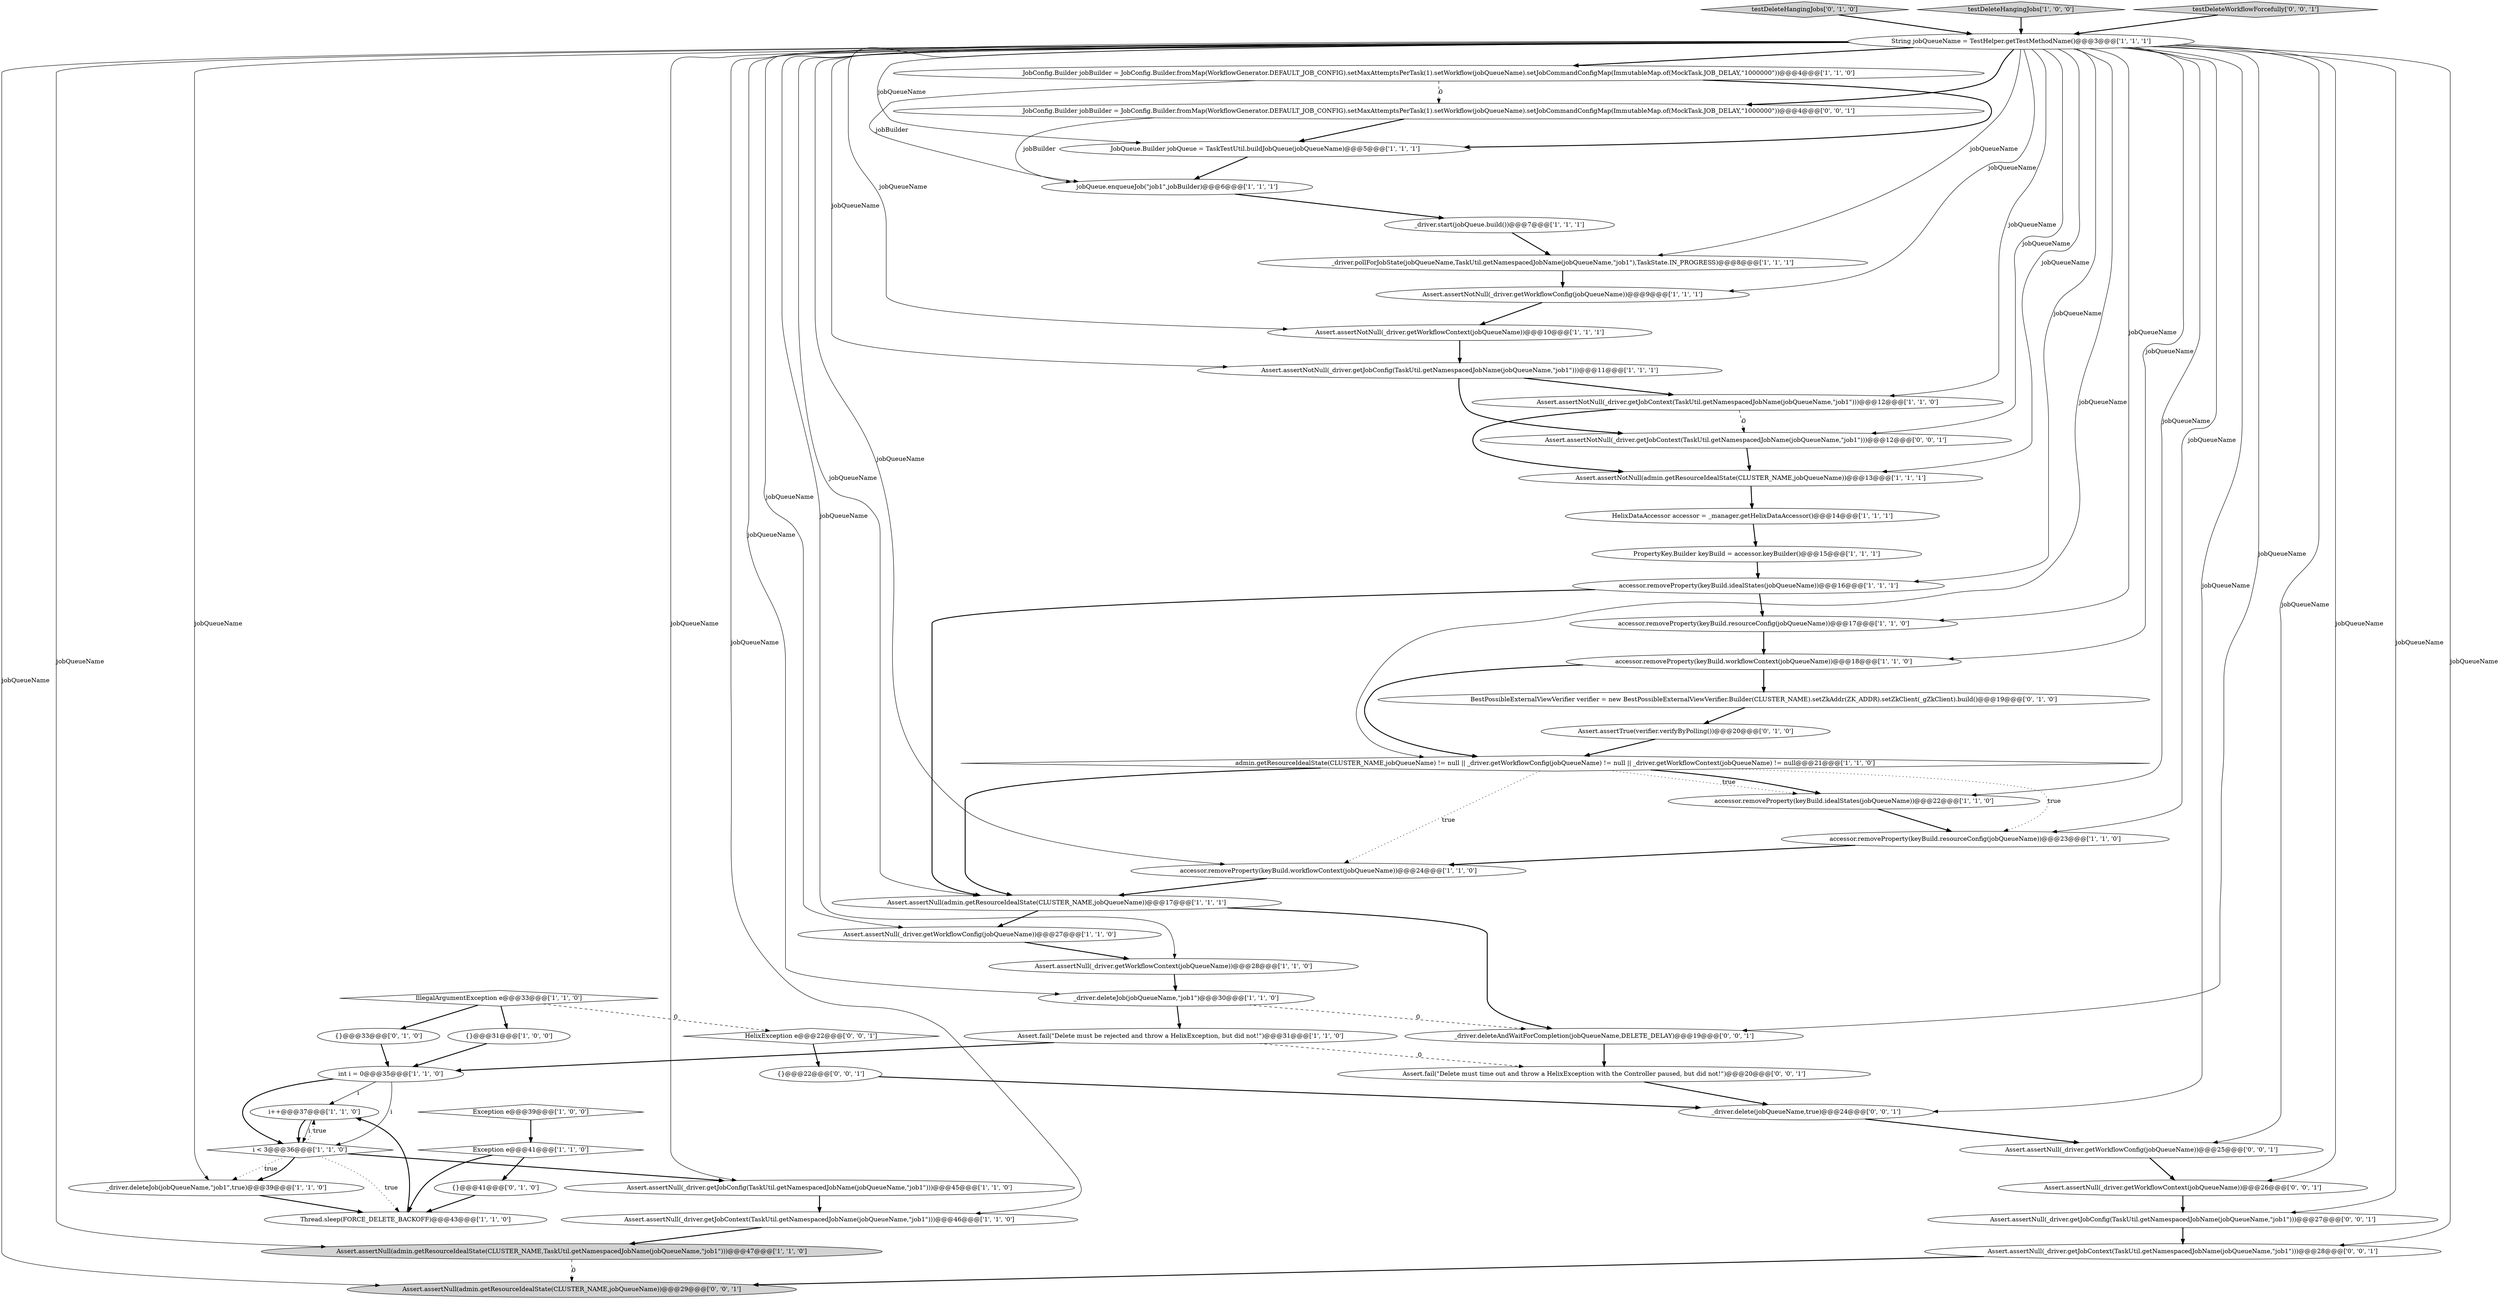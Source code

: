 digraph {
12 [style = filled, label = "accessor.removeProperty(keyBuild.resourceConfig(jobQueueName))@@@17@@@['1', '1', '0']", fillcolor = white, shape = ellipse image = "AAA0AAABBB1BBB"];
20 [style = filled, label = "Thread.sleep(FORCE_DELETE_BACKOFF)@@@43@@@['1', '1', '0']", fillcolor = white, shape = ellipse image = "AAA0AAABBB1BBB"];
44 [style = filled, label = "Assert.assertNotNull(_driver.getJobContext(TaskUtil.getNamespacedJobName(jobQueueName,\"job1\")))@@@12@@@['0', '0', '1']", fillcolor = white, shape = ellipse image = "AAA0AAABBB3BBB"];
21 [style = filled, label = "accessor.removeProperty(keyBuild.idealStates(jobQueueName))@@@16@@@['1', '1', '1']", fillcolor = white, shape = ellipse image = "AAA0AAABBB1BBB"];
5 [style = filled, label = "Assert.assertNotNull(_driver.getWorkflowConfig(jobQueueName))@@@9@@@['1', '1', '1']", fillcolor = white, shape = ellipse image = "AAA0AAABBB1BBB"];
34 [style = filled, label = "_driver.pollForJobState(jobQueueName,TaskUtil.getNamespacedJobName(jobQueueName,\"job1\"),TaskState.IN_PROGRESS)@@@8@@@['1', '1', '1']", fillcolor = white, shape = ellipse image = "AAA0AAABBB1BBB"];
31 [style = filled, label = "Assert.assertNull(_driver.getJobContext(TaskUtil.getNamespacedJobName(jobQueueName,\"job1\")))@@@46@@@['1', '1', '0']", fillcolor = white, shape = ellipse image = "AAA0AAABBB1BBB"];
26 [style = filled, label = "admin.getResourceIdealState(CLUSTER_NAME,jobQueueName) != null || _driver.getWorkflowConfig(jobQueueName) != null || _driver.getWorkflowContext(jobQueueName) != null@@@21@@@['1', '1', '0']", fillcolor = white, shape = diamond image = "AAA0AAABBB1BBB"];
2 [style = filled, label = "Assert.assertNull(_driver.getWorkflowConfig(jobQueueName))@@@27@@@['1', '1', '0']", fillcolor = white, shape = ellipse image = "AAA0AAABBB1BBB"];
15 [style = filled, label = "Assert.assertNull(_driver.getWorkflowContext(jobQueueName))@@@28@@@['1', '1', '0']", fillcolor = white, shape = ellipse image = "AAA0AAABBB1BBB"];
32 [style = filled, label = "accessor.removeProperty(keyBuild.workflowContext(jobQueueName))@@@18@@@['1', '1', '0']", fillcolor = white, shape = ellipse image = "AAA0AAABBB1BBB"];
19 [style = filled, label = "String jobQueueName = TestHelper.getTestMethodName()@@@3@@@['1', '1', '1']", fillcolor = white, shape = ellipse image = "AAA0AAABBB1BBB"];
41 [style = filled, label = "testDeleteHangingJobs['0', '1', '0']", fillcolor = lightgray, shape = diamond image = "AAA0AAABBB2BBB"];
45 [style = filled, label = "Assert.fail(\"Delete must time out and throw a HelixException with the Controller paused, but did not!\")@@@20@@@['0', '0', '1']", fillcolor = white, shape = ellipse image = "AAA0AAABBB3BBB"];
3 [style = filled, label = "Assert.assertNotNull(admin.getResourceIdealState(CLUSTER_NAME,jobQueueName))@@@13@@@['1', '1', '1']", fillcolor = white, shape = ellipse image = "AAA0AAABBB1BBB"];
0 [style = filled, label = "Assert.fail(\"Delete must be rejected and throw a HelixException, but did not!\")@@@31@@@['1', '1', '0']", fillcolor = white, shape = ellipse image = "AAA0AAABBB1BBB"];
27 [style = filled, label = "{}@@@31@@@['1', '0', '0']", fillcolor = white, shape = ellipse image = "AAA0AAABBB1BBB"];
36 [style = filled, label = "testDeleteHangingJobs['1', '0', '0']", fillcolor = lightgray, shape = diamond image = "AAA0AAABBB1BBB"];
25 [style = filled, label = "JobQueue.Builder jobQueue = TaskTestUtil.buildJobQueue(jobQueueName)@@@5@@@['1', '1', '1']", fillcolor = white, shape = ellipse image = "AAA0AAABBB1BBB"];
53 [style = filled, label = "_driver.deleteAndWaitForCompletion(jobQueueName,DELETE_DELAY)@@@19@@@['0', '0', '1']", fillcolor = white, shape = ellipse image = "AAA0AAABBB3BBB"];
52 [style = filled, label = "Assert.assertNull(_driver.getJobConfig(TaskUtil.getNamespacedJobName(jobQueueName,\"job1\")))@@@27@@@['0', '0', '1']", fillcolor = white, shape = ellipse image = "AAA0AAABBB3BBB"];
4 [style = filled, label = "Assert.assertNull(admin.getResourceIdealState(CLUSTER_NAME,TaskUtil.getNamespacedJobName(jobQueueName,\"job1\")))@@@47@@@['1', '1', '0']", fillcolor = lightgray, shape = ellipse image = "AAA0AAABBB1BBB"];
13 [style = filled, label = "accessor.removeProperty(keyBuild.workflowContext(jobQueueName))@@@24@@@['1', '1', '0']", fillcolor = white, shape = ellipse image = "AAA0AAABBB1BBB"];
33 [style = filled, label = "accessor.removeProperty(keyBuild.resourceConfig(jobQueueName))@@@23@@@['1', '1', '0']", fillcolor = white, shape = ellipse image = "AAA0AAABBB1BBB"];
54 [style = filled, label = "JobConfig.Builder jobBuilder = JobConfig.Builder.fromMap(WorkflowGenerator.DEFAULT_JOB_CONFIG).setMaxAttemptsPerTask(1).setWorkflow(jobQueueName).setJobCommandConfigMap(ImmutableMap.of(MockTask.JOB_DELAY,\"1000000\"))@@@4@@@['0', '0', '1']", fillcolor = white, shape = ellipse image = "AAA0AAABBB3BBB"];
8 [style = filled, label = "jobQueue.enqueueJob(\"job1\",jobBuilder)@@@6@@@['1', '1', '1']", fillcolor = white, shape = ellipse image = "AAA0AAABBB1BBB"];
46 [style = filled, label = "HelixException e@@@22@@@['0', '0', '1']", fillcolor = white, shape = diamond image = "AAA0AAABBB3BBB"];
37 [style = filled, label = "Exception e@@@41@@@['1', '1', '0']", fillcolor = white, shape = diamond image = "AAA0AAABBB1BBB"];
10 [style = filled, label = "Assert.assertNotNull(_driver.getJobContext(TaskUtil.getNamespacedJobName(jobQueueName,\"job1\")))@@@12@@@['1', '1', '0']", fillcolor = white, shape = ellipse image = "AAA0AAABBB1BBB"];
49 [style = filled, label = "Assert.assertNull(_driver.getWorkflowContext(jobQueueName))@@@26@@@['0', '0', '1']", fillcolor = white, shape = ellipse image = "AAA0AAABBB3BBB"];
38 [style = filled, label = "{}@@@33@@@['0', '1', '0']", fillcolor = white, shape = ellipse image = "AAA0AAABBB2BBB"];
51 [style = filled, label = "Assert.assertNull(_driver.getJobContext(TaskUtil.getNamespacedJobName(jobQueueName,\"job1\")))@@@28@@@['0', '0', '1']", fillcolor = white, shape = ellipse image = "AAA0AAABBB3BBB"];
17 [style = filled, label = "Assert.assertNotNull(_driver.getWorkflowContext(jobQueueName))@@@10@@@['1', '1', '1']", fillcolor = white, shape = ellipse image = "AAA0AAABBB1BBB"];
18 [style = filled, label = "_driver.start(jobQueue.build())@@@7@@@['1', '1', '1']", fillcolor = white, shape = ellipse image = "AAA0AAABBB1BBB"];
28 [style = filled, label = "Assert.assertNull(admin.getResourceIdealState(CLUSTER_NAME,jobQueueName))@@@17@@@['1', '1', '1']", fillcolor = white, shape = ellipse image = "AAA0AAABBB1BBB"];
35 [style = filled, label = "i++@@@37@@@['1', '1', '0']", fillcolor = white, shape = ellipse image = "AAA0AAABBB1BBB"];
40 [style = filled, label = "BestPossibleExternalViewVerifier verifier = new BestPossibleExternalViewVerifier.Builder(CLUSTER_NAME).setZkAddr(ZK_ADDR).setZkClient(_gZkClient).build()@@@19@@@['0', '1', '0']", fillcolor = white, shape = ellipse image = "AAA1AAABBB2BBB"];
43 [style = filled, label = "{}@@@22@@@['0', '0', '1']", fillcolor = white, shape = ellipse image = "AAA0AAABBB3BBB"];
30 [style = filled, label = "accessor.removeProperty(keyBuild.idealStates(jobQueueName))@@@22@@@['1', '1', '0']", fillcolor = white, shape = ellipse image = "AAA0AAABBB1BBB"];
39 [style = filled, label = "{}@@@41@@@['0', '1', '0']", fillcolor = white, shape = ellipse image = "AAA0AAABBB2BBB"];
23 [style = filled, label = "_driver.deleteJob(jobQueueName,\"job1\")@@@30@@@['1', '1', '0']", fillcolor = white, shape = ellipse image = "AAA0AAABBB1BBB"];
11 [style = filled, label = "Assert.assertNull(_driver.getJobConfig(TaskUtil.getNamespacedJobName(jobQueueName,\"job1\")))@@@45@@@['1', '1', '0']", fillcolor = white, shape = ellipse image = "AAA0AAABBB1BBB"];
6 [style = filled, label = "PropertyKey.Builder keyBuild = accessor.keyBuilder()@@@15@@@['1', '1', '1']", fillcolor = white, shape = ellipse image = "AAA0AAABBB1BBB"];
16 [style = filled, label = "HelixDataAccessor accessor = _manager.getHelixDataAccessor()@@@14@@@['1', '1', '1']", fillcolor = white, shape = ellipse image = "AAA0AAABBB1BBB"];
47 [style = filled, label = "Assert.assertNull(_driver.getWorkflowConfig(jobQueueName))@@@25@@@['0', '0', '1']", fillcolor = white, shape = ellipse image = "AAA0AAABBB3BBB"];
48 [style = filled, label = "_driver.delete(jobQueueName,true)@@@24@@@['0', '0', '1']", fillcolor = white, shape = ellipse image = "AAA0AAABBB3BBB"];
1 [style = filled, label = "i < 3@@@36@@@['1', '1', '0']", fillcolor = white, shape = diamond image = "AAA0AAABBB1BBB"];
50 [style = filled, label = "Assert.assertNull(admin.getResourceIdealState(CLUSTER_NAME,jobQueueName))@@@29@@@['0', '0', '1']", fillcolor = lightgray, shape = ellipse image = "AAA0AAABBB3BBB"];
29 [style = filled, label = "IllegalArgumentException e@@@33@@@['1', '1', '0']", fillcolor = white, shape = diamond image = "AAA0AAABBB1BBB"];
7 [style = filled, label = "_driver.deleteJob(jobQueueName,\"job1\",true)@@@39@@@['1', '1', '0']", fillcolor = white, shape = ellipse image = "AAA0AAABBB1BBB"];
14 [style = filled, label = "int i = 0@@@35@@@['1', '1', '0']", fillcolor = white, shape = ellipse image = "AAA0AAABBB1BBB"];
9 [style = filled, label = "Assert.assertNotNull(_driver.getJobConfig(TaskUtil.getNamespacedJobName(jobQueueName,\"job1\")))@@@11@@@['1', '1', '1']", fillcolor = white, shape = ellipse image = "AAA0AAABBB1BBB"];
42 [style = filled, label = "Assert.assertTrue(verifier.verifyByPolling())@@@20@@@['0', '1', '0']", fillcolor = white, shape = ellipse image = "AAA1AAABBB2BBB"];
22 [style = filled, label = "JobConfig.Builder jobBuilder = JobConfig.Builder.fromMap(WorkflowGenerator.DEFAULT_JOB_CONFIG).setMaxAttemptsPerTask(1).setWorkflow(jobQueueName).setJobCommandConfigMap(ImmutableMap.of(MockTask.JOB_DELAY,\"1000000\"))@@@4@@@['1', '1', '0']", fillcolor = white, shape = ellipse image = "AAA0AAABBB1BBB"];
24 [style = filled, label = "Exception e@@@39@@@['1', '0', '0']", fillcolor = white, shape = diamond image = "AAA0AAABBB1BBB"];
55 [style = filled, label = "testDeleteWorkflowForcefully['0', '0', '1']", fillcolor = lightgray, shape = diamond image = "AAA0AAABBB3BBB"];
19->50 [style = solid, label="jobQueueName"];
43->48 [style = bold, label=""];
44->3 [style = bold, label=""];
19->48 [style = solid, label="jobQueueName"];
45->48 [style = bold, label=""];
23->53 [style = dashed, label="0"];
19->22 [style = bold, label=""];
19->13 [style = solid, label="jobQueueName"];
19->9 [style = solid, label="jobQueueName"];
19->53 [style = solid, label="jobQueueName"];
19->49 [style = solid, label="jobQueueName"];
10->3 [style = bold, label=""];
1->11 [style = bold, label=""];
5->17 [style = bold, label=""];
6->21 [style = bold, label=""];
12->32 [style = bold, label=""];
19->12 [style = solid, label="jobQueueName"];
16->6 [style = bold, label=""];
1->20 [style = dotted, label="true"];
22->54 [style = dashed, label="0"];
49->52 [style = bold, label=""];
4->50 [style = dashed, label="0"];
29->38 [style = bold, label=""];
19->25 [style = solid, label="jobQueueName"];
54->8 [style = solid, label="jobBuilder"];
24->37 [style = bold, label=""];
19->30 [style = solid, label="jobQueueName"];
19->28 [style = solid, label="jobQueueName"];
29->46 [style = dashed, label="0"];
37->20 [style = bold, label=""];
11->31 [style = bold, label=""];
19->21 [style = solid, label="jobQueueName"];
36->19 [style = bold, label=""];
22->8 [style = solid, label="jobBuilder"];
15->23 [style = bold, label=""];
14->1 [style = solid, label="i"];
1->7 [style = dotted, label="true"];
19->17 [style = solid, label="jobQueueName"];
13->28 [style = bold, label=""];
7->20 [style = bold, label=""];
19->51 [style = solid, label="jobQueueName"];
35->1 [style = bold, label=""];
51->50 [style = bold, label=""];
19->52 [style = solid, label="jobQueueName"];
8->18 [style = bold, label=""];
20->35 [style = bold, label=""];
19->26 [style = solid, label="jobQueueName"];
52->51 [style = bold, label=""];
22->25 [style = bold, label=""];
17->9 [style = bold, label=""];
19->23 [style = solid, label="jobQueueName"];
14->35 [style = solid, label="i"];
19->47 [style = solid, label="jobQueueName"];
42->26 [style = bold, label=""];
0->14 [style = bold, label=""];
46->43 [style = bold, label=""];
9->10 [style = bold, label=""];
19->33 [style = solid, label="jobQueueName"];
19->15 [style = solid, label="jobQueueName"];
29->27 [style = bold, label=""];
40->42 [style = bold, label=""];
32->40 [style = bold, label=""];
48->47 [style = bold, label=""];
47->49 [style = bold, label=""];
19->2 [style = solid, label="jobQueueName"];
26->13 [style = dotted, label="true"];
54->25 [style = bold, label=""];
26->30 [style = dotted, label="true"];
19->7 [style = solid, label="jobQueueName"];
23->0 [style = bold, label=""];
1->35 [style = dotted, label="true"];
32->26 [style = bold, label=""];
31->4 [style = bold, label=""];
30->33 [style = bold, label=""];
53->45 [style = bold, label=""];
10->44 [style = dashed, label="0"];
26->33 [style = dotted, label="true"];
26->28 [style = bold, label=""];
18->34 [style = bold, label=""];
19->54 [style = bold, label=""];
3->16 [style = bold, label=""];
1->7 [style = bold, label=""];
28->2 [style = bold, label=""];
28->53 [style = bold, label=""];
19->5 [style = solid, label="jobQueueName"];
27->14 [style = bold, label=""];
19->34 [style = solid, label="jobQueueName"];
19->3 [style = solid, label="jobQueueName"];
9->44 [style = bold, label=""];
39->20 [style = bold, label=""];
38->14 [style = bold, label=""];
34->5 [style = bold, label=""];
35->1 [style = solid, label="i"];
19->10 [style = solid, label="jobQueueName"];
41->19 [style = bold, label=""];
19->11 [style = solid, label="jobQueueName"];
21->12 [style = bold, label=""];
19->4 [style = solid, label="jobQueueName"];
33->13 [style = bold, label=""];
14->1 [style = bold, label=""];
37->39 [style = bold, label=""];
19->31 [style = solid, label="jobQueueName"];
0->45 [style = dashed, label="0"];
25->8 [style = bold, label=""];
26->30 [style = bold, label=""];
2->15 [style = bold, label=""];
55->19 [style = bold, label=""];
19->44 [style = solid, label="jobQueueName"];
21->28 [style = bold, label=""];
19->32 [style = solid, label="jobQueueName"];
}
